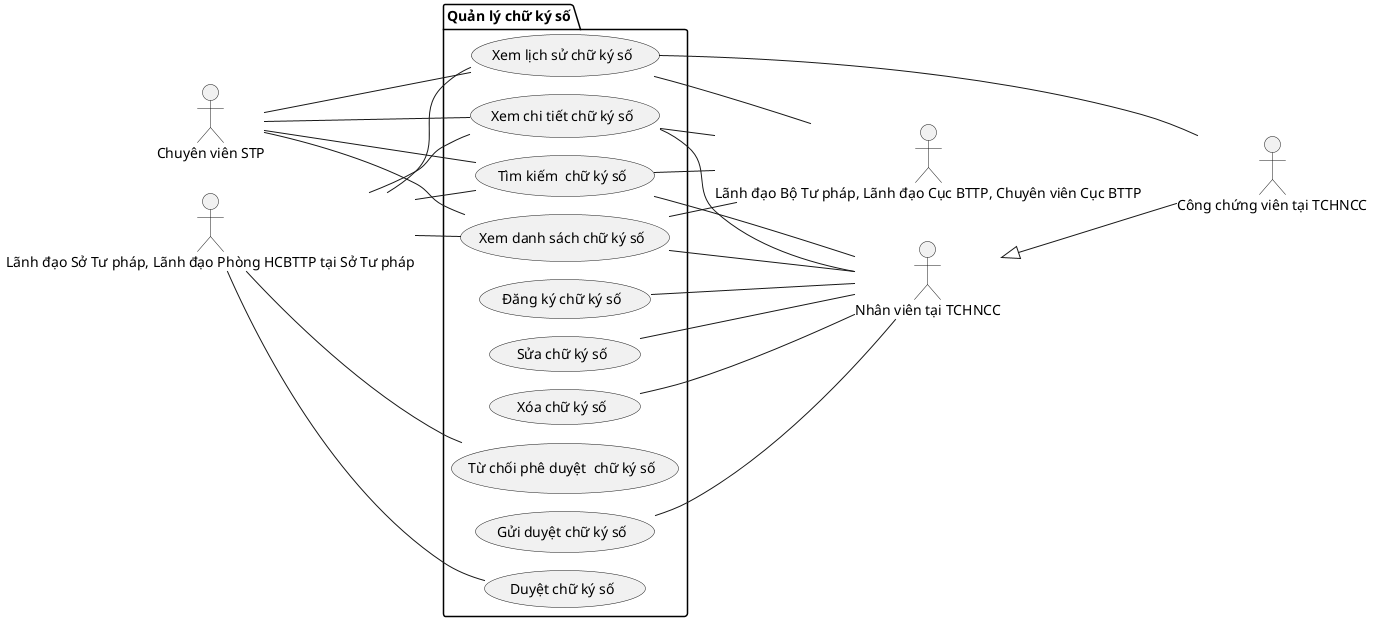@startuml
!pragma layout smetana
left to right direction

'==================== Actors ====================
actor "Chuyên viên STP" as CVSTP
actor "Lãnh đạo Sở Tư pháp, Lãnh đạo Phòng HCBTTP tại Sở Tư pháp" as LeaderSTP
actor "Lãnh đạo Bộ Tư pháp, Lãnh đạo Cục BTTP, Chuyên viên Cục BTTP" as LeaderBTP
actor "Công chứng viên tại TCHNCC" as CCV
actor "Nhân viên tại TCHNCC" as Staff

'==================== Quản lý chữ ký số ====================
package "Quản lý chữ ký số" as P_DigitalSign {
    usecase "Xem danh sách chữ ký số" as UC_Sign_List
    usecase "Xem chi tiết chữ ký số" as UC_Sign_Detail
    usecase "Tìm kiếm  chữ ký số" as UC_Sign_Search
    usecase "Đăng ký chữ ký số" as UC_Sign_Create
    usecase "Sửa chữ ký số" as UC_Sign_Update
    usecase "Xóa chữ ký số" as UC_Sign_Delete
    usecase "Duyệt chữ ký số" as UC_Sign_Approve
    usecase "Từ chối phê duyệt  chữ ký số" as UC_Sign_Reject
    usecase "Gửi duyệt chữ ký số" as UC_Sign_Submit
    usecase "Xem lịch sử chữ ký số" as UC_Sign_History
}

'==================== Liên kết Actor → UC ====================
' Chuyên viên STP
CVSTP -- UC_Sign_List
CVSTP -- UC_Sign_Detail
CVSTP -- UC_Sign_Search
CVSTP -- UC_Sign_History
' Lãnh đạo Sở Tư pháp / Phòng HCBTTP
LeaderSTP -- UC_Sign_List
LeaderSTP -- UC_Sign_Detail
LeaderSTP -- UC_Sign_Search
LeaderSTP -- UC_Sign_History
LeaderSTP -- UC_Sign_Approve
LeaderSTP -- UC_Sign_Reject
' Lãnh đạo Bộ Tư pháp / Cục BTTP / Chuyên viên Cục BTTP
UC_Sign_List -- LeaderBTP
UC_Sign_Detail -- LeaderBTP
UC_Sign_Search -- LeaderBTP
UC_Sign_History -- LeaderBTP
' Công chứng viên tại TCHNCC
Staff <|-- CCV
UC_Sign_History -- CCV


' Nhân viên tại TCHNCC
UC_Sign_List -- Staff
UC_Sign_Detail -- Staff
UC_Sign_Search -- Staff
UC_Sign_Create -- Staff
UC_Sign_Update -- Staff
UC_Sign_Delete -- Staff
UC_Sign_Submit -- Staff
@enduml
